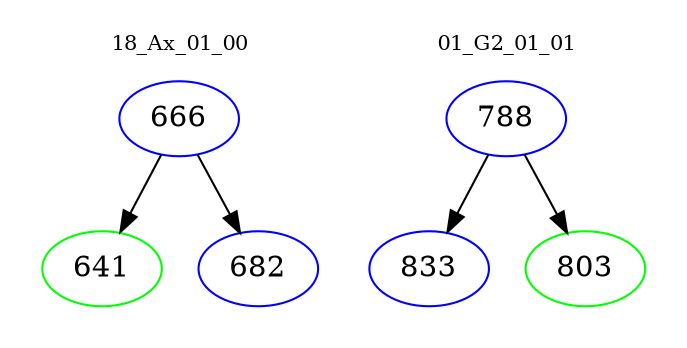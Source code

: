 digraph{
subgraph cluster_0 {
color = white
label = "18_Ax_01_00";
fontsize=10;
T0_666 [label="666", color="blue"]
T0_666 -> T0_641 [color="black"]
T0_641 [label="641", color="green"]
T0_666 -> T0_682 [color="black"]
T0_682 [label="682", color="blue"]
}
subgraph cluster_1 {
color = white
label = "01_G2_01_01";
fontsize=10;
T1_788 [label="788", color="blue"]
T1_788 -> T1_833 [color="black"]
T1_833 [label="833", color="blue"]
T1_788 -> T1_803 [color="black"]
T1_803 [label="803", color="green"]
}
}
